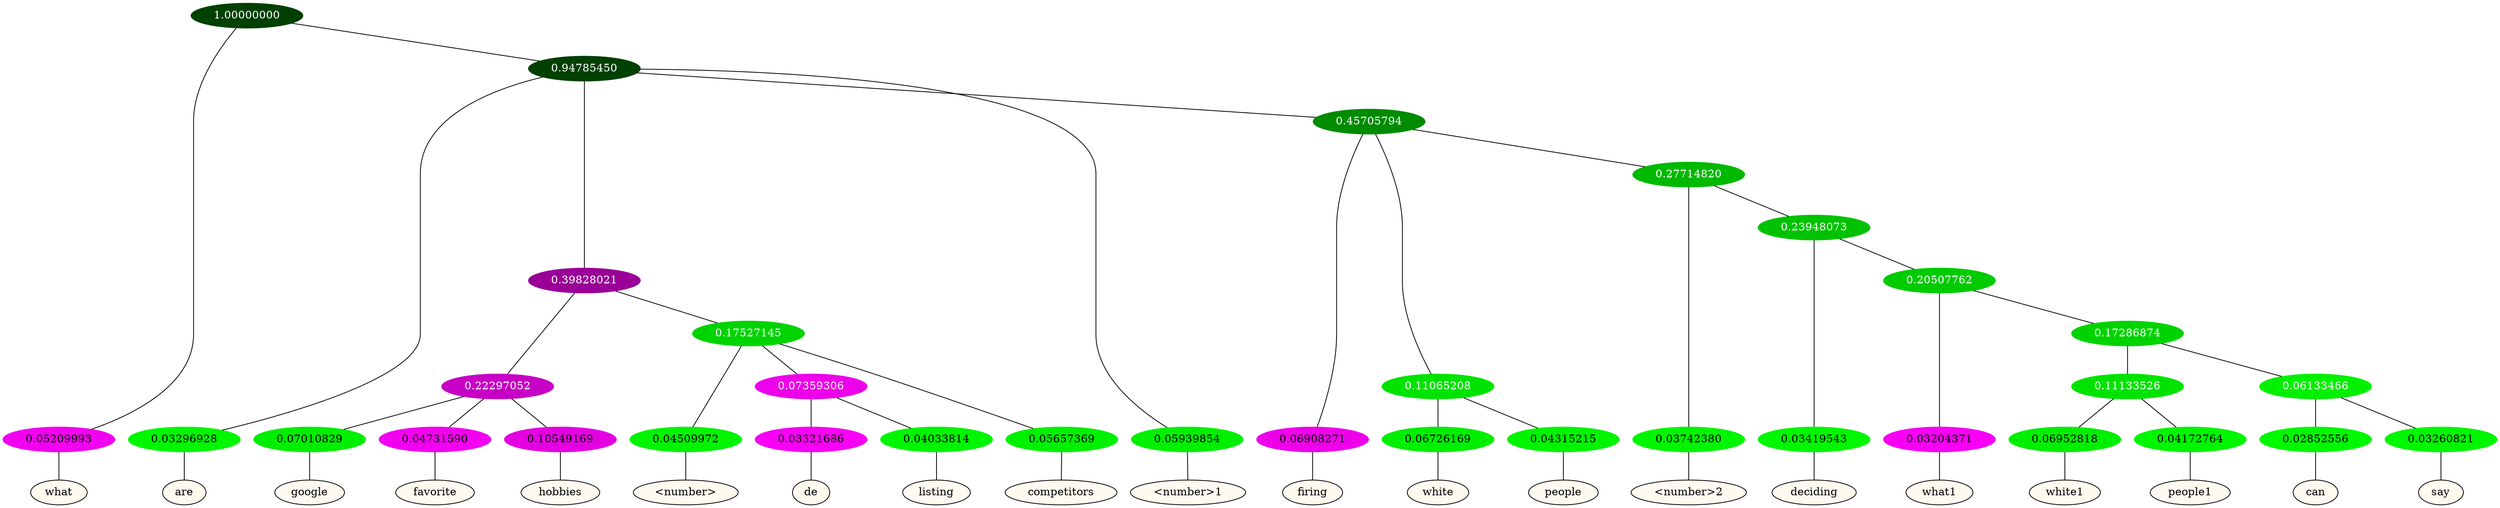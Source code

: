 graph {
	node [format=png height=0.15 nodesep=0.001 ordering=out overlap=prism overlap_scaling=0.01 ranksep=0.001 ratio=0.2 style=filled width=0.15]
	{
		rank=same
		a_w_1 [label=what color=black fillcolor=floralwhite style="filled,solid"]
		a_w_3 [label=are color=black fillcolor=floralwhite style="filled,solid"]
		a_w_12 [label=google color=black fillcolor=floralwhite style="filled,solid"]
		a_w_13 [label=favorite color=black fillcolor=floralwhite style="filled,solid"]
		a_w_14 [label=hobbies color=black fillcolor=floralwhite style="filled,solid"]
		a_w_15 [label="\<number\>" color=black fillcolor=floralwhite style="filled,solid"]
		a_w_22 [label=de color=black fillcolor=floralwhite style="filled,solid"]
		a_w_23 [label=listing color=black fillcolor=floralwhite style="filled,solid"]
		a_w_17 [label=competitors color=black fillcolor=floralwhite style="filled,solid"]
		a_w_5 [label="\<number\>1" color=black fillcolor=floralwhite style="filled,solid"]
		a_w_9 [label=firing color=black fillcolor=floralwhite style="filled,solid"]
		a_w_18 [label=white color=black fillcolor=floralwhite style="filled,solid"]
		a_w_19 [label=people color=black fillcolor=floralwhite style="filled,solid"]
		a_w_20 [label="\<number\>2" color=black fillcolor=floralwhite style="filled,solid"]
		a_w_24 [label=deciding color=black fillcolor=floralwhite style="filled,solid"]
		a_w_26 [label=what1 color=black fillcolor=floralwhite style="filled,solid"]
		a_w_30 [label=white1 color=black fillcolor=floralwhite style="filled,solid"]
		a_w_31 [label=people1 color=black fillcolor=floralwhite style="filled,solid"]
		a_w_32 [label=can color=black fillcolor=floralwhite style="filled,solid"]
		a_w_33 [label=say color=black fillcolor=floralwhite style="filled,solid"]
	}
	a_n_1 -- a_w_1
	a_n_3 -- a_w_3
	a_n_12 -- a_w_12
	a_n_13 -- a_w_13
	a_n_14 -- a_w_14
	a_n_15 -- a_w_15
	a_n_22 -- a_w_22
	a_n_23 -- a_w_23
	a_n_17 -- a_w_17
	a_n_5 -- a_w_5
	a_n_9 -- a_w_9
	a_n_18 -- a_w_18
	a_n_19 -- a_w_19
	a_n_20 -- a_w_20
	a_n_24 -- a_w_24
	a_n_26 -- a_w_26
	a_n_30 -- a_w_30
	a_n_31 -- a_w_31
	a_n_32 -- a_w_32
	a_n_33 -- a_w_33
	{
		rank=same
		a_n_1 [label=0.05209993 color="0.835 1.000 0.948" fontcolor=black]
		a_n_3 [label=0.03296928 color="0.334 1.000 0.967" fontcolor=black]
		a_n_12 [label=0.07010829 color="0.334 1.000 0.930" fontcolor=black]
		a_n_13 [label=0.04731590 color="0.835 1.000 0.953" fontcolor=black]
		a_n_14 [label=0.10549169 color="0.835 1.000 0.895" fontcolor=black]
		a_n_15 [label=0.04509972 color="0.334 1.000 0.955" fontcolor=black]
		a_n_22 [label=0.03321686 color="0.835 1.000 0.967" fontcolor=black]
		a_n_23 [label=0.04033814 color="0.334 1.000 0.960" fontcolor=black]
		a_n_17 [label=0.05657369 color="0.334 1.000 0.943" fontcolor=black]
		a_n_5 [label=0.05939854 color="0.334 1.000 0.941" fontcolor=black]
		a_n_9 [label=0.06908271 color="0.835 1.000 0.931" fontcolor=black]
		a_n_18 [label=0.06726169 color="0.334 1.000 0.933" fontcolor=black]
		a_n_19 [label=0.04315215 color="0.334 1.000 0.957" fontcolor=black]
		a_n_20 [label=0.03742380 color="0.334 1.000 0.963" fontcolor=black]
		a_n_24 [label=0.03419543 color="0.334 1.000 0.966" fontcolor=black]
		a_n_26 [label=0.03204371 color="0.835 1.000 0.968" fontcolor=black]
		a_n_30 [label=0.06952818 color="0.334 1.000 0.930" fontcolor=black]
		a_n_31 [label=0.04172764 color="0.334 1.000 0.958" fontcolor=black]
		a_n_32 [label=0.02852556 color="0.334 1.000 0.971" fontcolor=black]
		a_n_33 [label=0.03260821 color="0.334 1.000 0.967" fontcolor=black]
	}
	a_n_0 [label=1.00000000 color="0.334 1.000 0.250" fontcolor=grey99]
	a_n_0 -- a_n_1
	a_n_2 [label=0.94785450 color="0.334 1.000 0.250" fontcolor=grey99]
	a_n_0 -- a_n_2
	a_n_2 -- a_n_3
	a_n_4 [label=0.39828021 color="0.835 1.000 0.602" fontcolor=grey99]
	a_n_2 -- a_n_4
	a_n_2 -- a_n_5
	a_n_6 [label=0.45705794 color="0.334 1.000 0.543" fontcolor=grey99]
	a_n_2 -- a_n_6
	a_n_7 [label=0.22297052 color="0.835 1.000 0.777" fontcolor=grey99]
	a_n_4 -- a_n_7
	a_n_8 [label=0.17527145 color="0.334 1.000 0.825" fontcolor=grey99]
	a_n_4 -- a_n_8
	a_n_6 -- a_n_9
	a_n_10 [label=0.11065208 color="0.334 1.000 0.889" fontcolor=grey99]
	a_n_6 -- a_n_10
	a_n_11 [label=0.27714820 color="0.334 1.000 0.723" fontcolor=grey99]
	a_n_6 -- a_n_11
	a_n_7 -- a_n_12
	a_n_7 -- a_n_13
	a_n_7 -- a_n_14
	a_n_8 -- a_n_15
	a_n_16 [label=0.07359306 color="0.835 1.000 0.926" fontcolor=grey99]
	a_n_8 -- a_n_16
	a_n_8 -- a_n_17
	a_n_10 -- a_n_18
	a_n_10 -- a_n_19
	a_n_11 -- a_n_20
	a_n_21 [label=0.23948073 color="0.334 1.000 0.761" fontcolor=grey99]
	a_n_11 -- a_n_21
	a_n_16 -- a_n_22
	a_n_16 -- a_n_23
	a_n_21 -- a_n_24
	a_n_25 [label=0.20507762 color="0.334 1.000 0.795" fontcolor=grey99]
	a_n_21 -- a_n_25
	a_n_25 -- a_n_26
	a_n_27 [label=0.17286874 color="0.334 1.000 0.827" fontcolor=grey99]
	a_n_25 -- a_n_27
	a_n_28 [label=0.11133526 color="0.334 1.000 0.889" fontcolor=grey99]
	a_n_27 -- a_n_28
	a_n_29 [label=0.06133466 color="0.334 1.000 0.939" fontcolor=grey99]
	a_n_27 -- a_n_29
	a_n_28 -- a_n_30
	a_n_28 -- a_n_31
	a_n_29 -- a_n_32
	a_n_29 -- a_n_33
}
